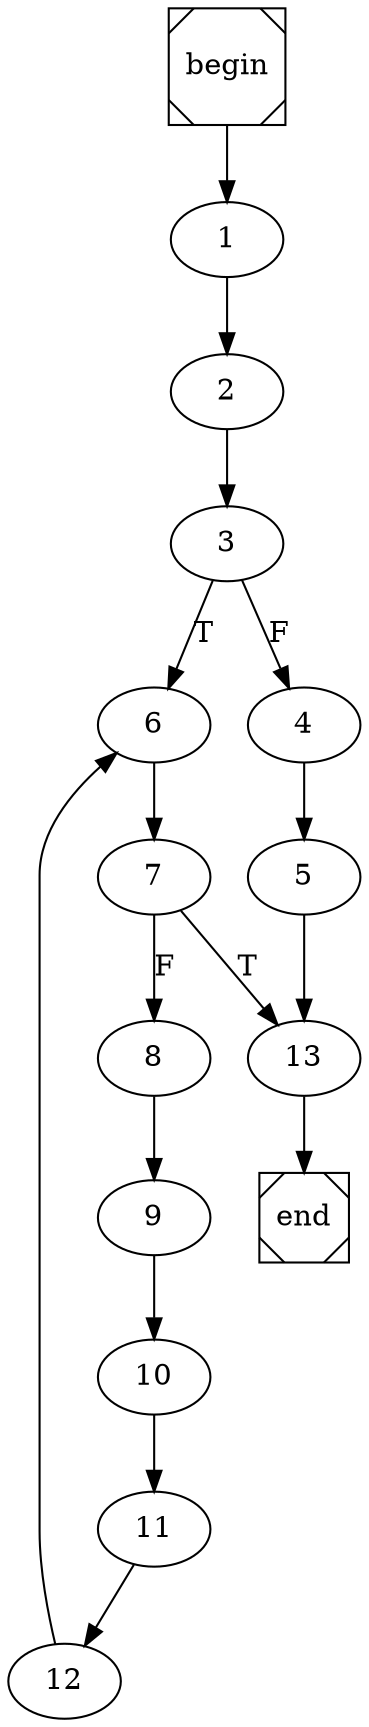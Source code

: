digraph cfg {
	begin [shape=Msquare];
	end [shape=Msquare];
	begin -> 1;	1 -> 2;	2 -> 3;	3 -> 6[label=T];	3 -> 4[label=F];	4 -> 5;	5 -> 13;	6 -> 7;	7 -> 13[label=T];	7 -> 8[label=F];	8 -> 9;	9 -> 10;	10 -> 11;	11 -> 12;	12 -> 6;	13 -> end;}
